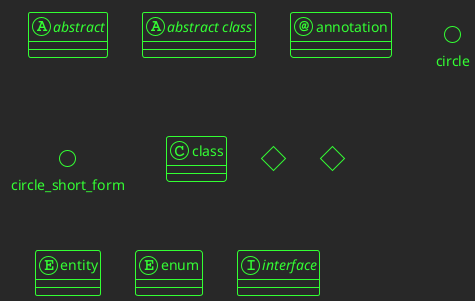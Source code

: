 ' Do not edit
' Theme Gallery
' autogenerated by script
'
@startuml
!theme crt-green
abstract        abstract
abstract class  "abstract class"
annotation      annotation
circle          circle
()              circle_short_form
class           class
diamond         diamond
<>              diamond_short_form
entity          entity
enum            enum
interface       interface
@enduml
